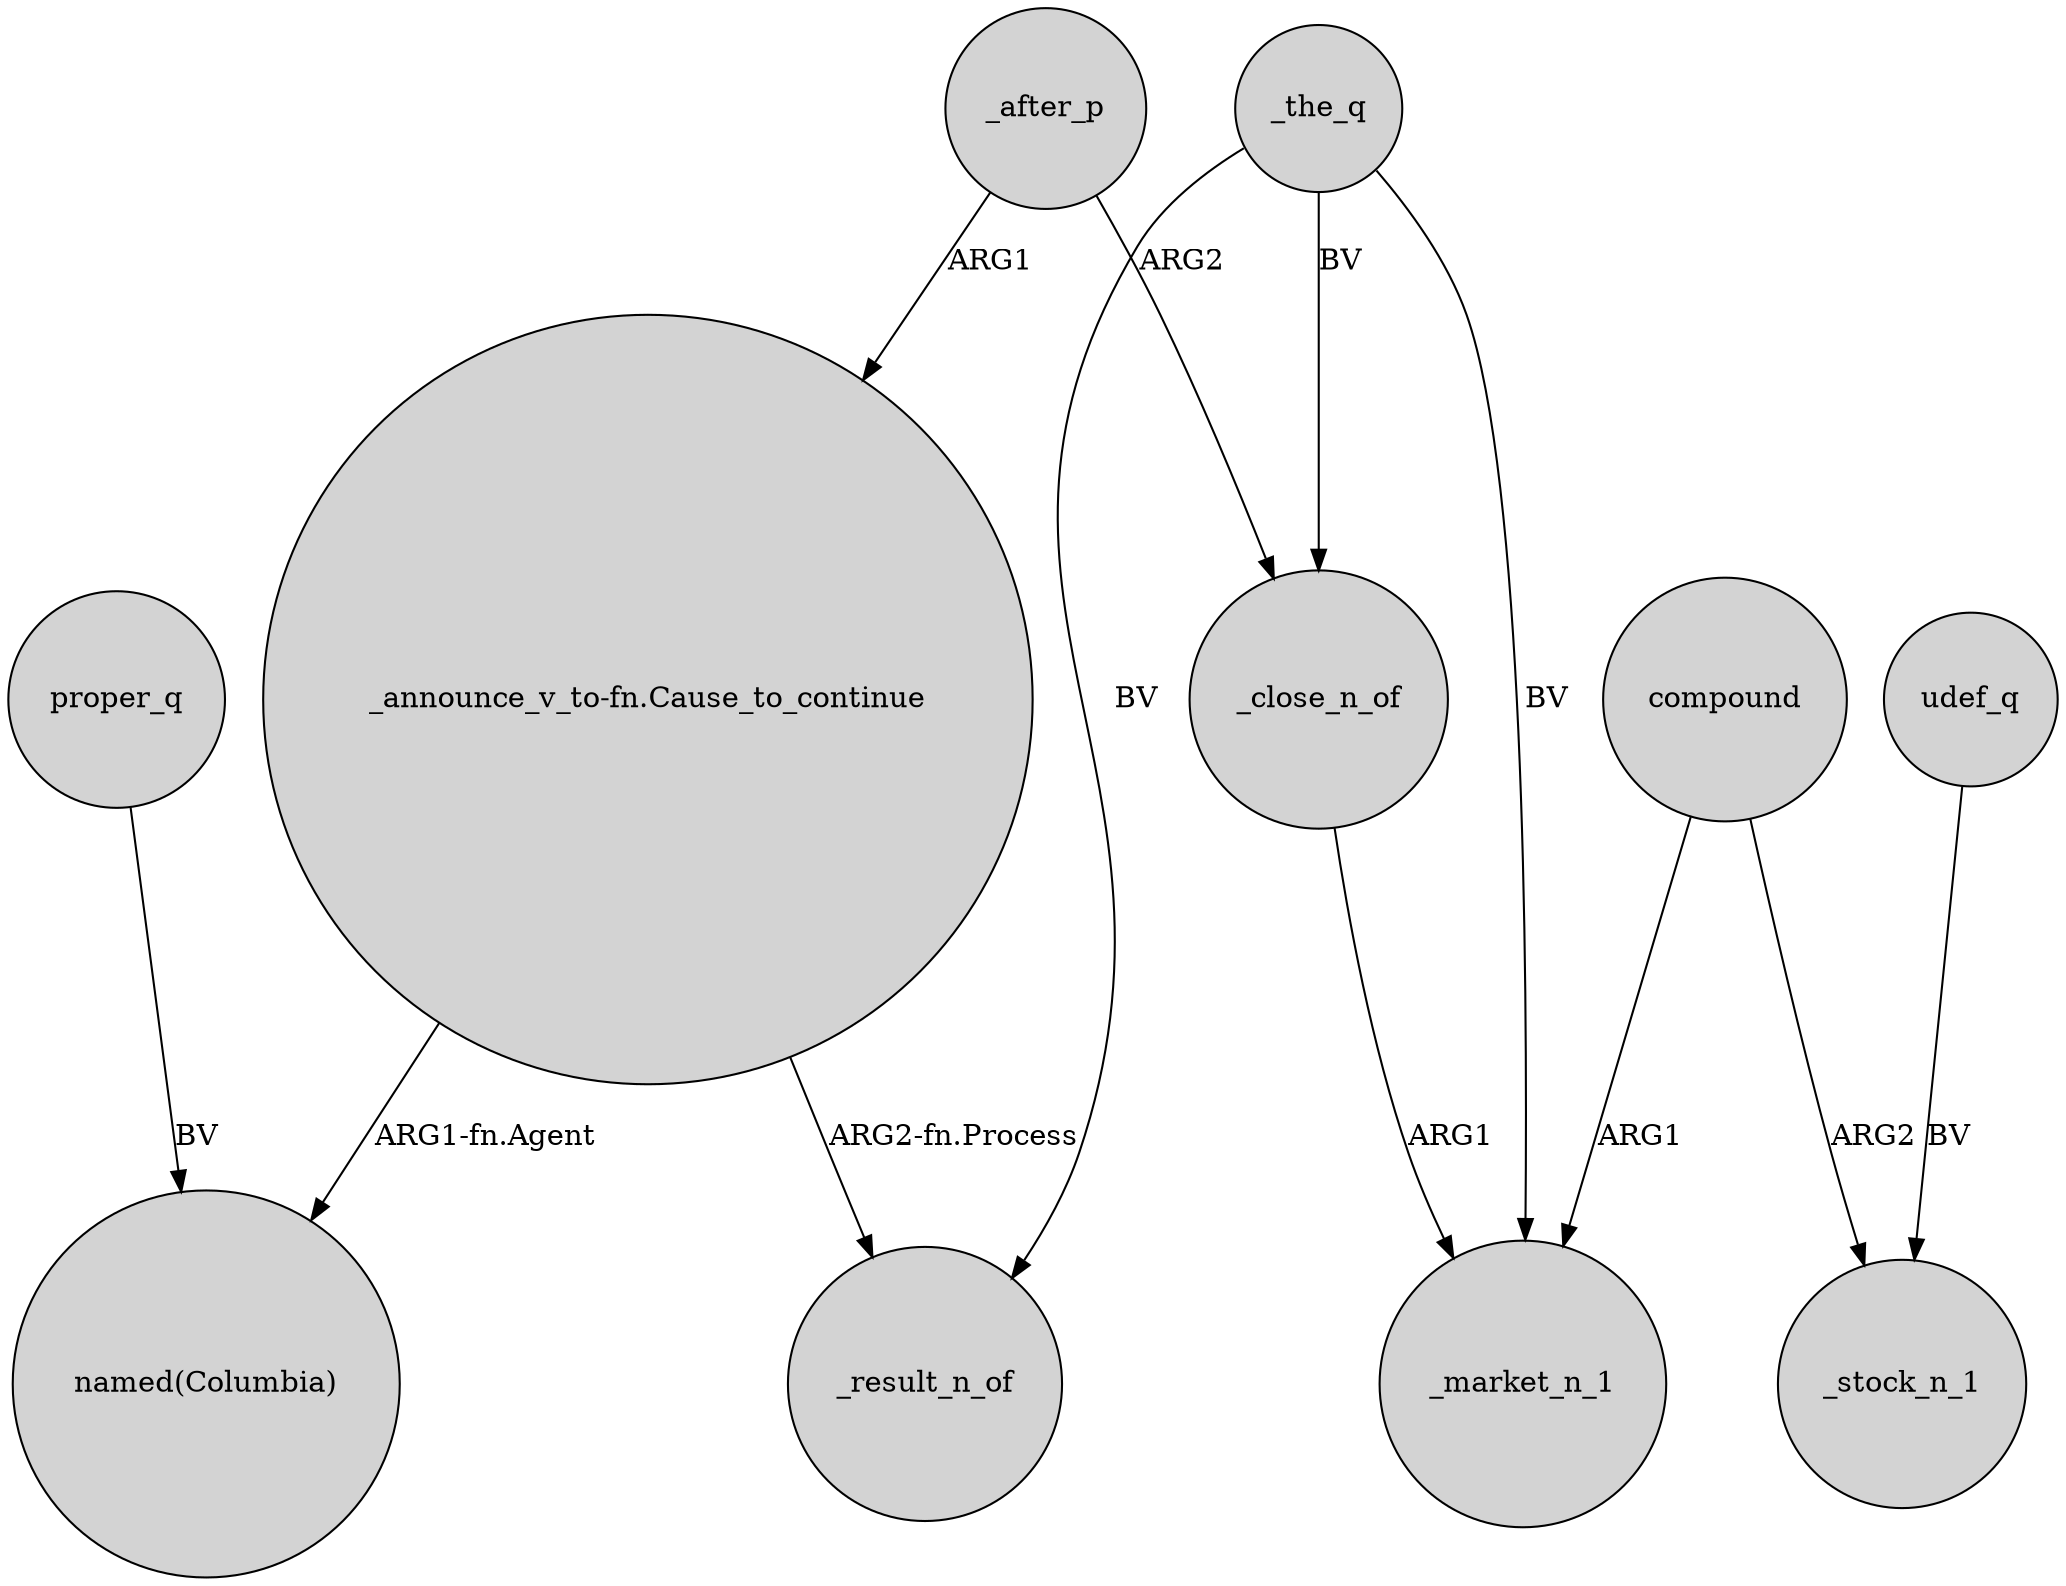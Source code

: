 digraph {
	node [shape=circle style=filled]
	"_announce_v_to-fn.Cause_to_continue" -> "named(Columbia)" [label="ARG1-fn.Agent"]
	"_announce_v_to-fn.Cause_to_continue" -> _result_n_of [label="ARG2-fn.Process"]
	_the_q -> _close_n_of [label=BV]
	compound -> _stock_n_1 [label=ARG2]
	_the_q -> _result_n_of [label=BV]
	_after_p -> "_announce_v_to-fn.Cause_to_continue" [label=ARG1]
	compound -> _market_n_1 [label=ARG1]
	_the_q -> _market_n_1 [label=BV]
	_after_p -> _close_n_of [label=ARG2]
	proper_q -> "named(Columbia)" [label=BV]
	udef_q -> _stock_n_1 [label=BV]
	_close_n_of -> _market_n_1 [label=ARG1]
}
